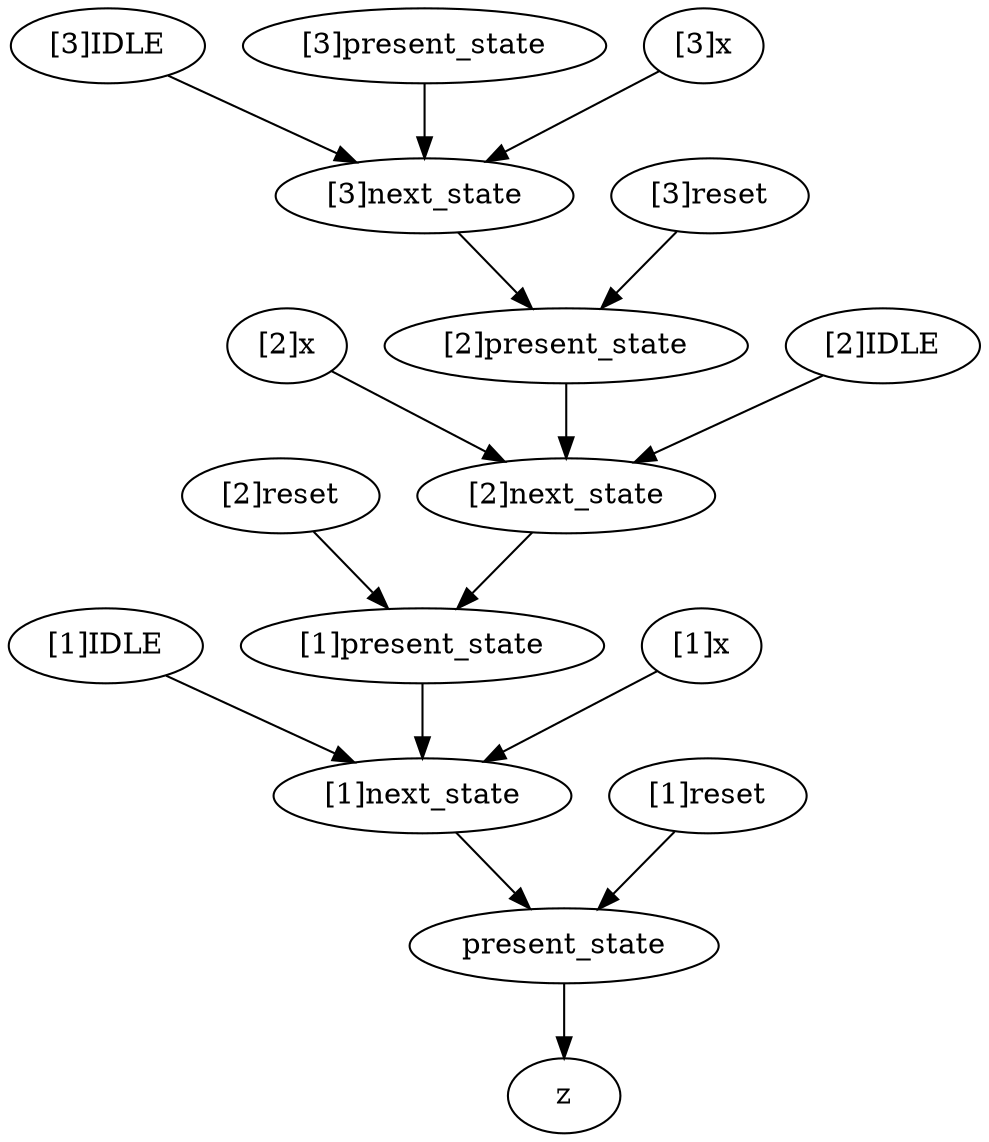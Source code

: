 strict digraph "" {
	"[1]IDLE"	[complexity=17,
		importance=2.25490207506,
		rank=0.132641298533];
	"[1]next_state"	[complexity=5,
		importance=0.720588278148,
		rank=0.14411765563];
	"[1]IDLE" -> "[1]next_state";
	"[2]reset"	[complexity=7,
		importance=7.88725427181,
		rank=1.12675061026];
	"[1]present_state"	[complexity=6,
		importance=3.8970585156,
		rank=0.6495097526];
	"[2]reset" -> "[1]present_state";
	"[2]next_state"	[complexity=8,
		importance=4.20588253054,
		rank=0.525735316318];
	"[2]next_state" -> "[1]present_state";
	"[3]IDLE"	[complexity=23,
		importance=64.9901986182,
		rank=2.82566080949];
	"[3]next_state"	[complexity=11,
		importance=21.6323537925,
		rank=1.9665776175];
	"[3]IDLE" -> "[3]next_state";
	"[2]x"	[complexity=20,
		importance=12.7107848323,
		rank=0.635539241613];
	"[2]x" -> "[2]next_state";
	present_state	[complexity=3,
		importance=0.411764263202,
		rank=0.137254754401];
	"[1]next_state" -> present_state;
	"[3]present_state"	[complexity=12,
		importance=108.455886087,
		rank=9.03799050729];
	"[3]present_state" -> "[3]next_state";
	"[1]x"	[complexity=17,
		importance=2.25490207506,
		rank=0.132641298533];
	"[1]x" -> "[1]next_state";
	"[1]present_state" -> "[1]next_state";
	"[3]x"	[complexity=23,
		importance=64.9901986182,
		rank=2.82566080949];
	"[3]x" -> "[3]next_state";
	"[2]present_state"	[complexity=9,
		importance=21.3235297776,
		rank=2.3692810864];
	"[3]next_state" -> "[2]present_state";
	"[2]IDLE"	[complexity=20,
		importance=12.7107848323,
		rank=0.635539241613];
	"[2]IDLE" -> "[2]next_state";
	z	[complexity=0,
		importance=0.117647138344,
		rank=0.0];
	present_state -> z;
	"[1]reset"	[complexity=4,
		importance=0.916665767022,
		rank=0.229166441756];
	"[1]reset" -> present_state;
	"[3]reset"	[complexity=10,
		importance=42.7401967958,
		rank=4.27401967958];
	"[3]reset" -> "[2]present_state";
	"[2]present_state" -> "[2]next_state";
}
